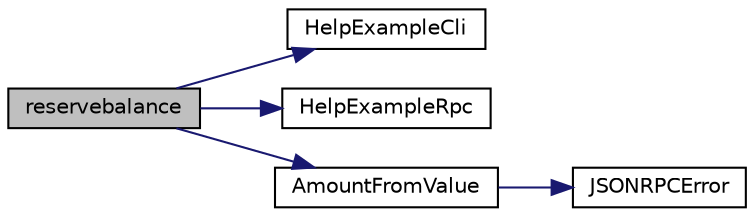 digraph "reservebalance"
{
  edge [fontname="Helvetica",fontsize="10",labelfontname="Helvetica",labelfontsize="10"];
  node [fontname="Helvetica",fontsize="10",shape=record];
  rankdir="LR";
  Node1537 [label="reservebalance",height=0.2,width=0.4,color="black", fillcolor="grey75", style="filled", fontcolor="black"];
  Node1537 -> Node1538 [color="midnightblue",fontsize="10",style="solid",fontname="Helvetica"];
  Node1538 [label="HelpExampleCli",height=0.2,width=0.4,color="black", fillcolor="white", style="filled",URL="$rpcserver_8cpp.html#ac01ac6eab5467567ed0da106814e04ec"];
  Node1537 -> Node1539 [color="midnightblue",fontsize="10",style="solid",fontname="Helvetica"];
  Node1539 [label="HelpExampleRpc",height=0.2,width=0.4,color="black", fillcolor="white", style="filled",URL="$rpcserver_8cpp.html#a06ea60e24e5a1053a14a11b1009bf9ef"];
  Node1537 -> Node1540 [color="midnightblue",fontsize="10",style="solid",fontname="Helvetica"];
  Node1540 [label="AmountFromValue",height=0.2,width=0.4,color="black", fillcolor="white", style="filled",URL="$rpcserver_8cpp.html#a848a8074b8c630442ccdd556a0f38a51"];
  Node1540 -> Node1541 [color="midnightblue",fontsize="10",style="solid",fontname="Helvetica"];
  Node1541 [label="JSONRPCError",height=0.2,width=0.4,color="black", fillcolor="white", style="filled",URL="$rpcprotocol_8cpp.html#a17b1bb111ab339efc951929834766039"];
}
